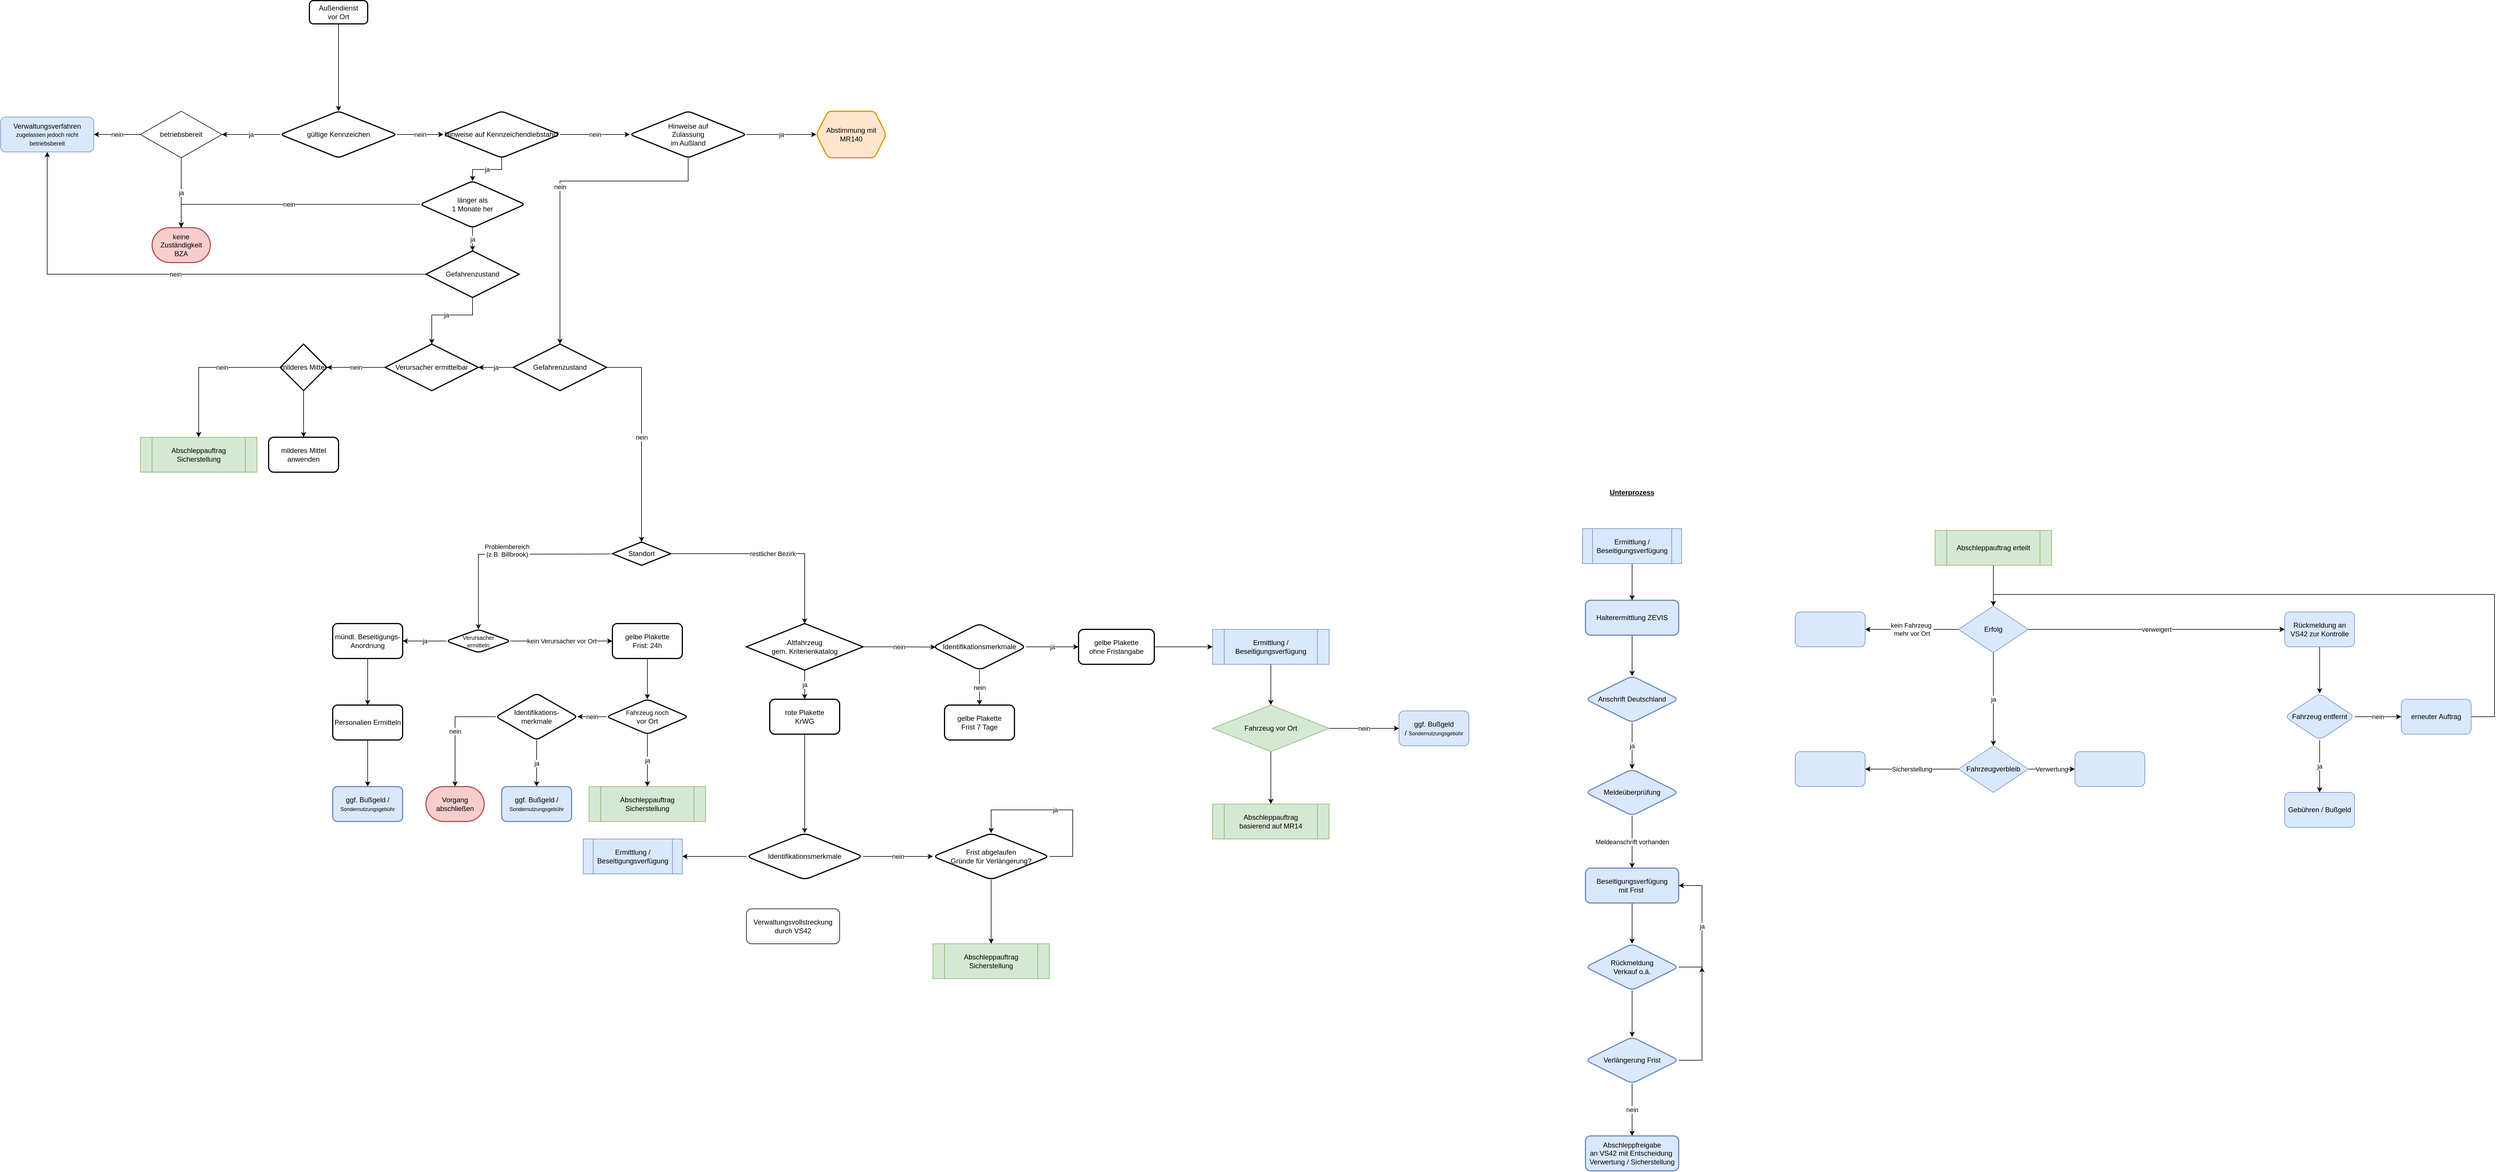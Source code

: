 <mxfile version="24.8.4">
  <diagram name="Seite-1" id="HveVZMX-7LfImhKmhp_b">
    <mxGraphModel dx="2552" dy="2386" grid="1" gridSize="10" guides="1" tooltips="1" connect="1" arrows="1" fold="1" page="1" pageScale="1" pageWidth="1169" pageHeight="1654" math="0" shadow="0">
      <root>
        <mxCell id="0" />
        <mxCell id="1" parent="0" />
        <mxCell id="gvst5AF2a0xxXVvo7113-15" value="restlicher Bezirk" style="edgeStyle=orthogonalEdgeStyle;rounded=0;orthogonalLoop=1;jettySize=auto;html=1;" parent="1" source="cveXAAd5tMvSlIGVYIJ7-2" target="gvst5AF2a0xxXVvo7113-14" edge="1">
          <mxGeometry relative="1" as="geometry" />
        </mxCell>
        <mxCell id="cveXAAd5tMvSlIGVYIJ7-2" value="Standort" style="strokeWidth=2;html=1;shape=mxgraph.flowchart.decision;whiteSpace=wrap;" parent="1" vertex="1">
          <mxGeometry x="690" y="820" width="100" height="40" as="geometry" />
        </mxCell>
        <mxCell id="cveXAAd5tMvSlIGVYIJ7-4" value="&#xa;&lt;div&gt;Problembereich&lt;/div&gt;&lt;div&gt;(z.B. Billbrook)&lt;br&gt;&lt;/div&gt;&#xa;&#xa;" style="endArrow=classic;html=1;rounded=0;exitX=-0.033;exitY=0.514;exitDx=0;exitDy=0;exitPerimeter=0;entryX=0.5;entryY=0;entryDx=0;entryDy=0;" parent="1" source="cveXAAd5tMvSlIGVYIJ7-2" target="aHFnWSv0snW7f39dgXMF-6" edge="1">
          <mxGeometry width="50" height="50" relative="1" as="geometry">
            <mxPoint x="500" y="910" as="sourcePoint" />
            <mxPoint x="460" y="870" as="targetPoint" />
            <Array as="points">
              <mxPoint x="460" y="841" />
            </Array>
          </mxGeometry>
        </mxCell>
        <mxCell id="aHFnWSv0snW7f39dgXMF-9" value="ja" style="edgeStyle=orthogonalEdgeStyle;rounded=0;orthogonalLoop=1;jettySize=auto;html=1;" parent="1" source="aHFnWSv0snW7f39dgXMF-6" target="aHFnWSv0snW7f39dgXMF-8" edge="1">
          <mxGeometry relative="1" as="geometry" />
        </mxCell>
        <mxCell id="aHFnWSv0snW7f39dgXMF-16" value="kein Verursacher vor Ort" style="edgeStyle=orthogonalEdgeStyle;rounded=0;orthogonalLoop=1;jettySize=auto;html=1;" parent="1" source="aHFnWSv0snW7f39dgXMF-6" target="aHFnWSv0snW7f39dgXMF-15" edge="1">
          <mxGeometry relative="1" as="geometry" />
        </mxCell>
        <mxCell id="aHFnWSv0snW7f39dgXMF-6" value="&lt;div style=&quot;line-height: 100%;&quot;&gt;&lt;font style=&quot;font-size: 10px;&quot;&gt;Verursacher&lt;/font&gt;&lt;/div&gt;&lt;div style=&quot;line-height: 100%;&quot;&gt;&lt;font style=&quot;font-size: 11px;&quot;&gt;&lt;font style=&quot;font-size: 10px;&quot;&gt;ermitteln&lt;/font&gt;&lt;br&gt;&lt;/font&gt;&lt;/div&gt;" style="rhombus;whiteSpace=wrap;html=1;rounded=1;arcSize=14;strokeWidth=2;" parent="1" vertex="1">
          <mxGeometry x="405" y="970" width="110" height="40" as="geometry" />
        </mxCell>
        <mxCell id="aHFnWSv0snW7f39dgXMF-11" value="" style="edgeStyle=orthogonalEdgeStyle;rounded=0;orthogonalLoop=1;jettySize=auto;html=1;" parent="1" source="aHFnWSv0snW7f39dgXMF-8" target="aHFnWSv0snW7f39dgXMF-10" edge="1">
          <mxGeometry relative="1" as="geometry" />
        </mxCell>
        <mxCell id="aHFnWSv0snW7f39dgXMF-8" value="&lt;div&gt;mündl. Beseitigungs-&lt;/div&gt;&lt;div&gt;Anordnung&lt;br&gt;&lt;/div&gt;" style="whiteSpace=wrap;html=1;rounded=1;arcSize=14;strokeWidth=2;" parent="1" vertex="1">
          <mxGeometry x="210" y="960" width="120" height="60" as="geometry" />
        </mxCell>
        <mxCell id="aHFnWSv0snW7f39dgXMF-13" value="" style="edgeStyle=orthogonalEdgeStyle;rounded=0;orthogonalLoop=1;jettySize=auto;html=1;" parent="1" source="aHFnWSv0snW7f39dgXMF-10" target="aHFnWSv0snW7f39dgXMF-12" edge="1">
          <mxGeometry relative="1" as="geometry" />
        </mxCell>
        <mxCell id="aHFnWSv0snW7f39dgXMF-10" value="Personalien Ermitteln" style="whiteSpace=wrap;html=1;rounded=1;arcSize=14;strokeWidth=2;" parent="1" vertex="1">
          <mxGeometry x="210" y="1100" width="120" height="60" as="geometry" />
        </mxCell>
        <mxCell id="aHFnWSv0snW7f39dgXMF-12" value="ggf. Bußgeld / &lt;font style=&quot;font-size: 9px;&quot;&gt;Sondernutzungsgebühr&lt;/font&gt;" style="whiteSpace=wrap;html=1;rounded=1;arcSize=14;strokeWidth=2;fillColor=#dae8fc;strokeColor=#6c8ebf;" parent="1" vertex="1">
          <mxGeometry x="210" y="1240" width="120" height="60" as="geometry" />
        </mxCell>
        <mxCell id="aHFnWSv0snW7f39dgXMF-18" value="" style="edgeStyle=orthogonalEdgeStyle;rounded=0;orthogonalLoop=1;jettySize=auto;html=1;" parent="1" source="aHFnWSv0snW7f39dgXMF-15" target="aHFnWSv0snW7f39dgXMF-17" edge="1">
          <mxGeometry relative="1" as="geometry" />
        </mxCell>
        <mxCell id="aHFnWSv0snW7f39dgXMF-15" value="&lt;div&gt;gelbe Plakette&lt;/div&gt;&lt;div&gt;Frist: 24h&lt;br&gt;&lt;/div&gt;" style="whiteSpace=wrap;html=1;rounded=1;arcSize=14;strokeWidth=2;" parent="1" vertex="1">
          <mxGeometry x="690" y="960" width="120" height="60" as="geometry" />
        </mxCell>
        <mxCell id="aHFnWSv0snW7f39dgXMF-22" value="&lt;div&gt;nein&lt;/div&gt;" style="edgeStyle=orthogonalEdgeStyle;rounded=0;orthogonalLoop=1;jettySize=auto;html=1;" parent="1" source="aHFnWSv0snW7f39dgXMF-17" target="aHFnWSv0snW7f39dgXMF-21" edge="1">
          <mxGeometry relative="1" as="geometry" />
        </mxCell>
        <mxCell id="aHFnWSv0snW7f39dgXMF-28" value="ja" style="edgeStyle=orthogonalEdgeStyle;rounded=0;orthogonalLoop=1;jettySize=auto;html=1;entryX=0.5;entryY=0;entryDx=0;entryDy=0;" parent="1" source="aHFnWSv0snW7f39dgXMF-17" target="0-Z-aFg5bhClTdzB51h3-74" edge="1">
          <mxGeometry relative="1" as="geometry">
            <mxPoint x="790" y="1220" as="targetPoint" />
          </mxGeometry>
        </mxCell>
        <mxCell id="aHFnWSv0snW7f39dgXMF-17" value="&lt;div&gt;&lt;font style=&quot;font-size: 11px;&quot;&gt;Fahrzeug noch&lt;/font&gt;&lt;/div&gt;vor Ort" style="rhombus;whiteSpace=wrap;html=1;rounded=1;arcSize=14;strokeWidth=2;" parent="1" vertex="1">
          <mxGeometry x="680" y="1090" width="140" height="60" as="geometry" />
        </mxCell>
        <mxCell id="aHFnWSv0snW7f39dgXMF-24" value="nein" style="edgeStyle=orthogonalEdgeStyle;rounded=0;orthogonalLoop=1;jettySize=auto;html=1;entryX=0.5;entryY=0;entryDx=0;entryDy=0;entryPerimeter=0;" parent="1" source="aHFnWSv0snW7f39dgXMF-21" target="aHFnWSv0snW7f39dgXMF-43" edge="1">
          <mxGeometry relative="1" as="geometry">
            <mxPoint x="420" y="1240.0" as="targetPoint" />
          </mxGeometry>
        </mxCell>
        <mxCell id="aHFnWSv0snW7f39dgXMF-26" value="ja" style="edgeStyle=orthogonalEdgeStyle;rounded=0;orthogonalLoop=1;jettySize=auto;html=1;" parent="1" source="aHFnWSv0snW7f39dgXMF-21" target="aHFnWSv0snW7f39dgXMF-25" edge="1">
          <mxGeometry relative="1" as="geometry" />
        </mxCell>
        <mxCell id="aHFnWSv0snW7f39dgXMF-21" value="&lt;div&gt;Identifikations-&lt;/div&gt;&lt;div&gt;merkmale&lt;/div&gt;" style="rhombus;whiteSpace=wrap;html=1;rounded=1;arcSize=14;strokeWidth=2;" parent="1" vertex="1">
          <mxGeometry x="490" y="1080" width="140" height="80" as="geometry" />
        </mxCell>
        <mxCell id="aHFnWSv0snW7f39dgXMF-25" value="ggf. Bußgeld / &lt;font style=&quot;font-size: 9px;&quot;&gt;Sondernutzungsgebühr&lt;/font&gt;" style="whiteSpace=wrap;html=1;rounded=1;arcSize=14;strokeWidth=2;fillColor=#dae8fc;strokeColor=#6c8ebf;" parent="1" vertex="1">
          <mxGeometry x="500" y="1240" width="120" height="60" as="geometry" />
        </mxCell>
        <mxCell id="aHFnWSv0snW7f39dgXMF-52" value="ja" style="edgeStyle=orthogonalEdgeStyle;rounded=0;orthogonalLoop=1;jettySize=auto;html=1;" parent="1" source="aHFnWSv0snW7f39dgXMF-29" target="aHFnWSv0snW7f39dgXMF-51" edge="1">
          <mxGeometry relative="1" as="geometry" />
        </mxCell>
        <mxCell id="aHFnWSv0snW7f39dgXMF-29" value="Gefahrenzustand" style="rhombus;whiteSpace=wrap;html=1;strokeWidth=2;" parent="1" vertex="1">
          <mxGeometry x="520" y="480" width="160" height="80" as="geometry" />
        </mxCell>
        <mxCell id="aHFnWSv0snW7f39dgXMF-31" value="nein" style="endArrow=classic;html=1;rounded=0;exitX=1;exitY=0.5;exitDx=0;exitDy=0;entryX=0.5;entryY=0;entryDx=0;entryDy=0;entryPerimeter=0;" parent="1" source="aHFnWSv0snW7f39dgXMF-29" target="cveXAAd5tMvSlIGVYIJ7-2" edge="1">
          <mxGeometry width="50" height="50" relative="1" as="geometry">
            <mxPoint x="430" y="640" as="sourcePoint" />
            <mxPoint x="480" y="590" as="targetPoint" />
            <Array as="points">
              <mxPoint x="740" y="520" />
            </Array>
          </mxGeometry>
        </mxCell>
        <mxCell id="aHFnWSv0snW7f39dgXMF-37" value="" style="edgeStyle=orthogonalEdgeStyle;rounded=0;orthogonalLoop=1;jettySize=auto;html=1;" parent="1" source="aHFnWSv0snW7f39dgXMF-34" target="aHFnWSv0snW7f39dgXMF-36" edge="1">
          <mxGeometry relative="1" as="geometry" />
        </mxCell>
        <mxCell id="aHFnWSv0snW7f39dgXMF-34" value="&lt;div&gt;Außendienst&lt;/div&gt;&lt;div&gt;vor Ort&lt;/div&gt;" style="rounded=1;whiteSpace=wrap;html=1;absoluteArcSize=1;arcSize=14;strokeWidth=2;" parent="1" vertex="1">
          <mxGeometry x="170" y="-110" width="100" height="40" as="geometry" />
        </mxCell>
        <mxCell id="aHFnWSv0snW7f39dgXMF-39" value="&lt;div&gt;nein&lt;/div&gt;" style="edgeStyle=orthogonalEdgeStyle;rounded=0;orthogonalLoop=1;jettySize=auto;html=1;" parent="1" source="aHFnWSv0snW7f39dgXMF-36" target="aHFnWSv0snW7f39dgXMF-38" edge="1">
          <mxGeometry relative="1" as="geometry" />
        </mxCell>
        <mxCell id="aHFnWSv0snW7f39dgXMF-36" value="gültige Kennzeichen" style="rhombus;whiteSpace=wrap;html=1;rounded=1;arcSize=14;strokeWidth=2;" parent="1" vertex="1">
          <mxGeometry x="120" y="80" width="200" height="80" as="geometry" />
        </mxCell>
        <mxCell id="aHFnWSv0snW7f39dgXMF-47" value="&lt;div&gt;nein&lt;/div&gt;" style="edgeStyle=orthogonalEdgeStyle;rounded=0;orthogonalLoop=1;jettySize=auto;html=1;" parent="1" source="aHFnWSv0snW7f39dgXMF-38" target="aHFnWSv0snW7f39dgXMF-46" edge="1">
          <mxGeometry relative="1" as="geometry" />
        </mxCell>
        <mxCell id="gvst5AF2a0xxXVvo7113-8" value="ja" style="edgeStyle=orthogonalEdgeStyle;rounded=0;orthogonalLoop=1;jettySize=auto;html=1;" parent="1" source="aHFnWSv0snW7f39dgXMF-38" target="gvst5AF2a0xxXVvo7113-7" edge="1">
          <mxGeometry relative="1" as="geometry" />
        </mxCell>
        <mxCell id="aHFnWSv0snW7f39dgXMF-38" value="Hinweise auf Kennzeichendiebstahl?" style="rhombus;whiteSpace=wrap;html=1;rounded=1;arcSize=14;strokeWidth=2;" parent="1" vertex="1">
          <mxGeometry x="400" y="80" width="200" height="80" as="geometry" />
        </mxCell>
        <mxCell id="aHFnWSv0snW7f39dgXMF-43" value="Vorgang abschließen" style="strokeWidth=2;html=1;shape=mxgraph.flowchart.terminator;whiteSpace=wrap;fillColor=#f8cecc;strokeColor=#b85450;" parent="1" vertex="1">
          <mxGeometry x="370" y="1240" width="100" height="60" as="geometry" />
        </mxCell>
        <mxCell id="aHFnWSv0snW7f39dgXMF-44" value="&lt;div&gt;ja&lt;/div&gt;" style="endArrow=classic;html=1;rounded=0;exitX=0;exitY=0.5;exitDx=0;exitDy=0;entryX=1;entryY=0.5;entryDx=0;entryDy=0;entryPerimeter=0;" parent="1" source="aHFnWSv0snW7f39dgXMF-36" edge="1">
          <mxGeometry width="50" height="50" relative="1" as="geometry">
            <mxPoint x="190" y="200" as="sourcePoint" />
            <mxPoint x="20" y="120" as="targetPoint" />
          </mxGeometry>
        </mxCell>
        <mxCell id="aHFnWSv0snW7f39dgXMF-50" value="ja" style="edgeStyle=orthogonalEdgeStyle;rounded=0;orthogonalLoop=1;jettySize=auto;html=1;" parent="1" source="aHFnWSv0snW7f39dgXMF-46" target="aHFnWSv0snW7f39dgXMF-49" edge="1">
          <mxGeometry relative="1" as="geometry" />
        </mxCell>
        <mxCell id="aHFnWSv0snW7f39dgXMF-46" value="&lt;div&gt;Hinweise auf&lt;/div&gt;&lt;div&gt;Zulassung&lt;/div&gt;&lt;div&gt;im Außland&lt;/div&gt;" style="rhombus;whiteSpace=wrap;html=1;rounded=1;arcSize=14;strokeWidth=2;" parent="1" vertex="1">
          <mxGeometry x="720" y="80" width="200" height="80" as="geometry" />
        </mxCell>
        <mxCell id="aHFnWSv0snW7f39dgXMF-48" value="nein" style="endArrow=classic;html=1;rounded=0;exitX=0.5;exitY=1;exitDx=0;exitDy=0;entryX=0.5;entryY=0;entryDx=0;entryDy=0;" parent="1" source="aHFnWSv0snW7f39dgXMF-46" target="aHFnWSv0snW7f39dgXMF-29" edge="1">
          <mxGeometry width="50" height="50" relative="1" as="geometry">
            <mxPoint x="700" y="200" as="sourcePoint" />
            <mxPoint x="750" y="150" as="targetPoint" />
            <Array as="points">
              <mxPoint x="820" y="200" />
              <mxPoint x="600" y="200" />
            </Array>
          </mxGeometry>
        </mxCell>
        <mxCell id="aHFnWSv0snW7f39dgXMF-49" value="&lt;div&gt;Abstimmung mit&lt;/div&gt;&lt;div&gt;MR140&lt;br&gt;&lt;/div&gt;" style="shape=hexagon;perimeter=hexagonPerimeter2;whiteSpace=wrap;html=1;fixedSize=1;rounded=1;arcSize=14;strokeWidth=2;fillColor=#ffe6cc;strokeColor=#d79b00;" parent="1" vertex="1">
          <mxGeometry x="1040" y="80" width="120" height="80" as="geometry" />
        </mxCell>
        <mxCell id="aHFnWSv0snW7f39dgXMF-54" value="nein" style="edgeStyle=orthogonalEdgeStyle;rounded=0;orthogonalLoop=1;jettySize=auto;html=1;" parent="1" source="aHFnWSv0snW7f39dgXMF-51" target="aHFnWSv0snW7f39dgXMF-53" edge="1">
          <mxGeometry relative="1" as="geometry" />
        </mxCell>
        <mxCell id="aHFnWSv0snW7f39dgXMF-51" value="Verursacher ermittelbar" style="rhombus;whiteSpace=wrap;html=1;strokeWidth=2;" parent="1" vertex="1">
          <mxGeometry x="300" y="480" width="160" height="80" as="geometry" />
        </mxCell>
        <mxCell id="aHFnWSv0snW7f39dgXMF-60" value="" style="edgeStyle=orthogonalEdgeStyle;rounded=0;orthogonalLoop=1;jettySize=auto;html=1;" parent="1" source="aHFnWSv0snW7f39dgXMF-53" target="aHFnWSv0snW7f39dgXMF-59" edge="1">
          <mxGeometry relative="1" as="geometry" />
        </mxCell>
        <mxCell id="aHFnWSv0snW7f39dgXMF-53" value="milderes Mittel" style="rhombus;whiteSpace=wrap;html=1;strokeWidth=2;" parent="1" vertex="1">
          <mxGeometry x="120" y="480" width="80" height="80" as="geometry" />
        </mxCell>
        <mxCell id="aHFnWSv0snW7f39dgXMF-59" value="milderes Mittel anwenden" style="whiteSpace=wrap;html=1;strokeWidth=2;rounded=1;" parent="1" vertex="1">
          <mxGeometry x="100" y="640" width="120" height="60" as="geometry" />
        </mxCell>
        <mxCell id="aHFnWSv0snW7f39dgXMF-61" value="nein" style="endArrow=classic;html=1;rounded=0;exitX=0;exitY=0.5;exitDx=0;exitDy=0;entryX=0.5;entryY=0;entryDx=0;entryDy=0;" parent="1" source="aHFnWSv0snW7f39dgXMF-53" target="0-Z-aFg5bhClTdzB51h3-75" edge="1">
          <mxGeometry x="-0.231" width="50" height="50" relative="1" as="geometry">
            <mxPoint x="400" y="590" as="sourcePoint" />
            <mxPoint x="10" y="640" as="targetPoint" />
            <Array as="points">
              <mxPoint x="-20" y="520" />
            </Array>
            <mxPoint as="offset" />
          </mxGeometry>
        </mxCell>
        <mxCell id="gvst5AF2a0xxXVvo7113-1" value="keine Zuständigkeit BZA" style="strokeWidth=2;html=1;shape=mxgraph.flowchart.terminator;whiteSpace=wrap;fillColor=#f8cecc;strokeColor=#b85450;" parent="1" vertex="1">
          <mxGeometry x="-100" y="280" width="100" height="60" as="geometry" />
        </mxCell>
        <mxCell id="gvst5AF2a0xxXVvo7113-6" value="nein" style="edgeStyle=orthogonalEdgeStyle;rounded=0;orthogonalLoop=1;jettySize=auto;html=1;" parent="1" source="gvst5AF2a0xxXVvo7113-2" target="gvst5AF2a0xxXVvo7113-5" edge="1">
          <mxGeometry relative="1" as="geometry" />
        </mxCell>
        <mxCell id="gvst5AF2a0xxXVvo7113-2" value="betriebsbereit" style="rhombus;whiteSpace=wrap;html=1;" parent="1" vertex="1">
          <mxGeometry x="-120" y="80" width="140" height="80" as="geometry" />
        </mxCell>
        <mxCell id="gvst5AF2a0xxXVvo7113-4" value="&lt;div&gt;ja&lt;/div&gt;" style="endArrow=classic;html=1;rounded=0;exitX=0.5;exitY=1;exitDx=0;exitDy=0;entryX=0.5;entryY=0;entryDx=0;entryDy=0;entryPerimeter=0;" parent="1" source="gvst5AF2a0xxXVvo7113-2" target="gvst5AF2a0xxXVvo7113-1" edge="1">
          <mxGeometry width="50" height="50" relative="1" as="geometry">
            <mxPoint x="-10" y="180" as="sourcePoint" />
            <mxPoint x="40" y="130" as="targetPoint" />
          </mxGeometry>
        </mxCell>
        <mxCell id="gvst5AF2a0xxXVvo7113-5" value="&lt;div&gt;Verwaltungsverfahren&lt;/div&gt;&lt;div&gt;&lt;font style=&quot;font-size: 10px;&quot;&gt;zugelassen jedoch nicht betriebsbereit&lt;/font&gt;&lt;br&gt;&lt;/div&gt;" style="whiteSpace=wrap;html=1;rounded=1;fillColor=#dae8fc;strokeColor=#6c8ebf;" parent="1" vertex="1">
          <mxGeometry x="-360" y="90" width="160" height="60" as="geometry" />
        </mxCell>
        <mxCell id="gvst5AF2a0xxXVvo7113-7" value="&lt;div&gt;länger als&lt;/div&gt;&lt;div&gt;1 Monate her&lt;/div&gt;" style="rhombus;whiteSpace=wrap;html=1;rounded=1;arcSize=14;strokeWidth=2;" parent="1" vertex="1">
          <mxGeometry x="360" y="200" width="180" height="80" as="geometry" />
        </mxCell>
        <mxCell id="gvst5AF2a0xxXVvo7113-9" value="nein" style="endArrow=classic;html=1;rounded=0;exitX=0;exitY=0.5;exitDx=0;exitDy=0;entryX=0.5;entryY=0;entryDx=0;entryDy=0;entryPerimeter=0;" parent="1" source="gvst5AF2a0xxXVvo7113-7" target="gvst5AF2a0xxXVvo7113-1" edge="1">
          <mxGeometry width="50" height="50" relative="1" as="geometry">
            <mxPoint x="-30" y="270" as="sourcePoint" />
            <mxPoint x="20" y="220" as="targetPoint" />
            <Array as="points">
              <mxPoint x="-50" y="240" />
            </Array>
          </mxGeometry>
        </mxCell>
        <mxCell id="gvst5AF2a0xxXVvo7113-10" value="Gefahrenzustand" style="rhombus;whiteSpace=wrap;html=1;strokeWidth=2;" parent="1" vertex="1">
          <mxGeometry x="370" y="320" width="160" height="80" as="geometry" />
        </mxCell>
        <mxCell id="gvst5AF2a0xxXVvo7113-11" value="ja" style="endArrow=classic;html=1;rounded=0;entryX=0.5;entryY=0;entryDx=0;entryDy=0;exitX=0.5;exitY=1;exitDx=0;exitDy=0;" parent="1" source="gvst5AF2a0xxXVvo7113-7" target="gvst5AF2a0xxXVvo7113-10" edge="1">
          <mxGeometry width="50" height="50" relative="1" as="geometry">
            <mxPoint x="250" y="360" as="sourcePoint" />
            <mxPoint x="300" y="310" as="targetPoint" />
          </mxGeometry>
        </mxCell>
        <mxCell id="gvst5AF2a0xxXVvo7113-12" value="ja" style="endArrow=classic;html=1;rounded=0;entryX=0.5;entryY=0;entryDx=0;entryDy=0;exitX=0.5;exitY=1;exitDx=0;exitDy=0;" parent="1" source="gvst5AF2a0xxXVvo7113-10" target="aHFnWSv0snW7f39dgXMF-51" edge="1">
          <mxGeometry width="50" height="50" relative="1" as="geometry">
            <mxPoint x="220" y="480" as="sourcePoint" />
            <mxPoint x="270" y="430" as="targetPoint" />
            <Array as="points">
              <mxPoint x="450" y="430" />
              <mxPoint x="380" y="430" />
            </Array>
          </mxGeometry>
        </mxCell>
        <mxCell id="gvst5AF2a0xxXVvo7113-13" value="nein" style="endArrow=classic;html=1;rounded=0;entryX=0.5;entryY=1;entryDx=0;entryDy=0;exitX=0;exitY=0.5;exitDx=0;exitDy=0;" parent="1" source="gvst5AF2a0xxXVvo7113-10" target="gvst5AF2a0xxXVvo7113-5" edge="1">
          <mxGeometry width="50" height="50" relative="1" as="geometry">
            <mxPoint x="30" y="350" as="sourcePoint" />
            <mxPoint x="80" y="300" as="targetPoint" />
            <Array as="points">
              <mxPoint x="-280" y="360" />
            </Array>
          </mxGeometry>
        </mxCell>
        <mxCell id="gvst5AF2a0xxXVvo7113-17" value="ja" style="edgeStyle=orthogonalEdgeStyle;rounded=0;orthogonalLoop=1;jettySize=auto;html=1;" parent="1" source="gvst5AF2a0xxXVvo7113-14" target="gvst5AF2a0xxXVvo7113-16" edge="1">
          <mxGeometry relative="1" as="geometry" />
        </mxCell>
        <mxCell id="gvst5AF2a0xxXVvo7113-40" value="nein" style="edgeStyle=orthogonalEdgeStyle;rounded=0;orthogonalLoop=1;jettySize=auto;html=1;entryX=0.03;entryY=0.506;entryDx=0;entryDy=0;entryPerimeter=0;" parent="1" source="gvst5AF2a0xxXVvo7113-14" target="gvst5AF2a0xxXVvo7113-41" edge="1">
          <mxGeometry relative="1" as="geometry">
            <mxPoint x="1240.0" y="1000.0" as="targetPoint" />
          </mxGeometry>
        </mxCell>
        <mxCell id="gvst5AF2a0xxXVvo7113-14" value="&lt;div&gt;Altfahrzeug&lt;/div&gt;&lt;div&gt;gem. Kriterienkatalog&lt;br&gt;&lt;/div&gt;" style="rhombus;whiteSpace=wrap;html=1;strokeWidth=2;" parent="1" vertex="1">
          <mxGeometry x="920" y="960" width="200" height="80" as="geometry" />
        </mxCell>
        <mxCell id="gvst5AF2a0xxXVvo7113-19" value="" style="edgeStyle=orthogonalEdgeStyle;rounded=0;orthogonalLoop=1;jettySize=auto;html=1;" parent="1" source="gvst5AF2a0xxXVvo7113-16" target="gvst5AF2a0xxXVvo7113-18" edge="1">
          <mxGeometry relative="1" as="geometry" />
        </mxCell>
        <mxCell id="gvst5AF2a0xxXVvo7113-16" value="&lt;div&gt;rote Plakette&lt;/div&gt;&lt;div&gt;KrWG&lt;br&gt;&lt;/div&gt;" style="rounded=1;whiteSpace=wrap;html=1;strokeWidth=2;" parent="1" vertex="1">
          <mxGeometry x="960" y="1090" width="120" height="60" as="geometry" />
        </mxCell>
        <mxCell id="gvst5AF2a0xxXVvo7113-29" value="nein" style="edgeStyle=orthogonalEdgeStyle;rounded=0;orthogonalLoop=1;jettySize=auto;html=1;" parent="1" source="gvst5AF2a0xxXVvo7113-18" target="gvst5AF2a0xxXVvo7113-28" edge="1">
          <mxGeometry relative="1" as="geometry" />
        </mxCell>
        <mxCell id="gvst5AF2a0xxXVvo7113-18" value="Identifikationsmerkmale" style="rhombus;whiteSpace=wrap;html=1;rounded=1;strokeWidth=2;" parent="1" vertex="1">
          <mxGeometry x="920" y="1320" width="200" height="80" as="geometry" />
        </mxCell>
        <mxCell id="gvst5AF2a0xxXVvo7113-27" value="Verwaltungsvollstreckung durch VS42" style="rounded=1;whiteSpace=wrap;html=1;" parent="1" vertex="1">
          <mxGeometry x="920" y="1450" width="160" height="60" as="geometry" />
        </mxCell>
        <mxCell id="gvst5AF2a0xxXVvo7113-32" value="" style="edgeStyle=orthogonalEdgeStyle;rounded=0;orthogonalLoop=1;jettySize=auto;html=1;entryX=0.5;entryY=0;entryDx=0;entryDy=0;" parent="1" source="gvst5AF2a0xxXVvo7113-28" target="0-Z-aFg5bhClTdzB51h3-73" edge="1">
          <mxGeometry relative="1" as="geometry">
            <mxPoint x="1340" y="1490" as="targetPoint" />
          </mxGeometry>
        </mxCell>
        <mxCell id="gvst5AF2a0xxXVvo7113-28" value="&lt;div&gt;Frist abgelaufen&lt;/div&gt;&lt;div&gt;Gründe für Verlängerung?&lt;br&gt;&lt;/div&gt;" style="rhombus;whiteSpace=wrap;html=1;rounded=1;strokeWidth=2;" parent="1" vertex="1">
          <mxGeometry x="1240" y="1320" width="200" height="80" as="geometry" />
        </mxCell>
        <mxCell id="gvst5AF2a0xxXVvo7113-30" value="ja" style="endArrow=classic;html=1;rounded=0;exitX=1;exitY=0.5;exitDx=0;exitDy=0;entryX=0.5;entryY=0;entryDx=0;entryDy=0;" parent="1" source="gvst5AF2a0xxXVvo7113-28" target="gvst5AF2a0xxXVvo7113-28" edge="1">
          <mxGeometry width="50" height="50" relative="1" as="geometry">
            <mxPoint x="1310" y="1350" as="sourcePoint" />
            <mxPoint x="1360" y="1300" as="targetPoint" />
            <Array as="points">
              <mxPoint x="1480" y="1360" />
              <mxPoint x="1480" y="1280" />
              <mxPoint x="1340" y="1280" />
            </Array>
          </mxGeometry>
        </mxCell>
        <mxCell id="gvst5AF2a0xxXVvo7113-44" value="nein" style="edgeStyle=orthogonalEdgeStyle;rounded=0;orthogonalLoop=1;jettySize=auto;html=1;" parent="1" source="gvst5AF2a0xxXVvo7113-41" target="gvst5AF2a0xxXVvo7113-43" edge="1">
          <mxGeometry relative="1" as="geometry" />
        </mxCell>
        <mxCell id="gvst5AF2a0xxXVvo7113-46" value="ja" style="edgeStyle=orthogonalEdgeStyle;rounded=0;orthogonalLoop=1;jettySize=auto;html=1;" parent="1" source="gvst5AF2a0xxXVvo7113-41" target="gvst5AF2a0xxXVvo7113-45" edge="1">
          <mxGeometry relative="1" as="geometry" />
        </mxCell>
        <mxCell id="gvst5AF2a0xxXVvo7113-41" value="Identifikationsmerkmale" style="rhombus;whiteSpace=wrap;html=1;rounded=1;strokeWidth=2;" parent="1" vertex="1">
          <mxGeometry x="1240" y="960" width="160" height="80" as="geometry" />
        </mxCell>
        <mxCell id="gvst5AF2a0xxXVvo7113-43" value="&lt;div&gt;gelbe Plakette&lt;/div&gt;&lt;div&gt;Frist 7 Tage&lt;br&gt;&lt;/div&gt;" style="rounded=1;whiteSpace=wrap;html=1;strokeWidth=2;" parent="1" vertex="1">
          <mxGeometry x="1260" y="1100" width="120" height="60" as="geometry" />
        </mxCell>
        <mxCell id="0-Z-aFg5bhClTdzB51h3-4" value="" style="edgeStyle=orthogonalEdgeStyle;rounded=0;orthogonalLoop=1;jettySize=auto;html=1;entryX=0;entryY=0.5;entryDx=0;entryDy=0;" edge="1" parent="1" source="gvst5AF2a0xxXVvo7113-45" target="0-Z-aFg5bhClTdzB51h3-33">
          <mxGeometry relative="1" as="geometry">
            <mxPoint x="1690" y="950" as="targetPoint" />
          </mxGeometry>
        </mxCell>
        <mxCell id="gvst5AF2a0xxXVvo7113-45" value="&lt;div&gt;gelbe Plakette&lt;/div&gt;&lt;div&gt;ohne Fristangabe&lt;br&gt;&lt;/div&gt;" style="rounded=1;whiteSpace=wrap;html=1;strokeWidth=2;" parent="1" vertex="1">
          <mxGeometry x="1490" y="970" width="130" height="60" as="geometry" />
        </mxCell>
        <mxCell id="0-Z-aFg5bhClTdzB51h3-10" value="" style="edgeStyle=orthogonalEdgeStyle;rounded=0;orthogonalLoop=1;jettySize=auto;html=1;exitX=0.5;exitY=1;exitDx=0;exitDy=0;" edge="1" parent="1" source="0-Z-aFg5bhClTdzB51h3-34" target="0-Z-aFg5bhClTdzB51h3-9">
          <mxGeometry relative="1" as="geometry">
            <mxPoint x="2440" y="880" as="sourcePoint" />
          </mxGeometry>
        </mxCell>
        <mxCell id="0-Z-aFg5bhClTdzB51h3-7" value="&lt;u&gt;&lt;b&gt;Unterprozess&lt;/b&gt;&lt;/u&gt;" style="text;html=1;align=center;verticalAlign=middle;whiteSpace=wrap;rounded=0;" vertex="1" parent="1">
          <mxGeometry x="2360" y="720" width="160" height="30" as="geometry" />
        </mxCell>
        <mxCell id="0-Z-aFg5bhClTdzB51h3-12" value="" style="edgeStyle=orthogonalEdgeStyle;rounded=0;orthogonalLoop=1;jettySize=auto;html=1;" edge="1" parent="1" source="0-Z-aFg5bhClTdzB51h3-9" target="0-Z-aFg5bhClTdzB51h3-11">
          <mxGeometry relative="1" as="geometry" />
        </mxCell>
        <mxCell id="0-Z-aFg5bhClTdzB51h3-9" value="Halterermittlung ZEVIS" style="rounded=1;whiteSpace=wrap;html=1;fillColor=#dae8fc;strokeColor=#6c8ebf;strokeWidth=2;" vertex="1" parent="1">
          <mxGeometry x="2360" y="920" width="160" height="60" as="geometry" />
        </mxCell>
        <mxCell id="0-Z-aFg5bhClTdzB51h3-14" value="ja" style="edgeStyle=orthogonalEdgeStyle;rounded=0;orthogonalLoop=1;jettySize=auto;html=1;" edge="1" parent="1" source="0-Z-aFg5bhClTdzB51h3-11" target="0-Z-aFg5bhClTdzB51h3-13">
          <mxGeometry relative="1" as="geometry" />
        </mxCell>
        <mxCell id="0-Z-aFg5bhClTdzB51h3-11" value="Anschrift Deutschland" style="rhombus;whiteSpace=wrap;html=1;fillColor=#dae8fc;strokeColor=#6c8ebf;rounded=1;strokeWidth=2;" vertex="1" parent="1">
          <mxGeometry x="2360" y="1050" width="160" height="80" as="geometry" />
        </mxCell>
        <mxCell id="0-Z-aFg5bhClTdzB51h3-16" value="Meldeanschrift vorhanden" style="edgeStyle=orthogonalEdgeStyle;rounded=0;orthogonalLoop=1;jettySize=auto;html=1;" edge="1" parent="1" source="0-Z-aFg5bhClTdzB51h3-13" target="0-Z-aFg5bhClTdzB51h3-15">
          <mxGeometry relative="1" as="geometry" />
        </mxCell>
        <mxCell id="0-Z-aFg5bhClTdzB51h3-13" value="Meldeüberprüfung" style="rhombus;whiteSpace=wrap;html=1;fillColor=#dae8fc;strokeColor=#6c8ebf;rounded=1;strokeWidth=2;" vertex="1" parent="1">
          <mxGeometry x="2360" y="1210" width="160" height="80" as="geometry" />
        </mxCell>
        <mxCell id="0-Z-aFg5bhClTdzB51h3-18" value="" style="edgeStyle=orthogonalEdgeStyle;rounded=0;orthogonalLoop=1;jettySize=auto;html=1;" edge="1" parent="1" source="0-Z-aFg5bhClTdzB51h3-15" target="0-Z-aFg5bhClTdzB51h3-17">
          <mxGeometry relative="1" as="geometry" />
        </mxCell>
        <mxCell id="0-Z-aFg5bhClTdzB51h3-15" value="Beseitigungsverfügung&lt;div&gt;mit Frist&amp;nbsp;&lt;/div&gt;" style="whiteSpace=wrap;html=1;fillColor=#dae8fc;strokeColor=#6c8ebf;rounded=1;strokeWidth=2;" vertex="1" parent="1">
          <mxGeometry x="2360" y="1380" width="160" height="60" as="geometry" />
        </mxCell>
        <mxCell id="0-Z-aFg5bhClTdzB51h3-21" value="" style="edgeStyle=orthogonalEdgeStyle;rounded=0;orthogonalLoop=1;jettySize=auto;html=1;" edge="1" parent="1" source="0-Z-aFg5bhClTdzB51h3-17" target="0-Z-aFg5bhClTdzB51h3-20">
          <mxGeometry relative="1" as="geometry" />
        </mxCell>
        <mxCell id="0-Z-aFg5bhClTdzB51h3-17" value="Rückmeldung&lt;div&gt;Verkauf o.ä.&lt;/div&gt;" style="rhombus;whiteSpace=wrap;html=1;fillColor=#dae8fc;strokeColor=#6c8ebf;rounded=1;strokeWidth=2;" vertex="1" parent="1">
          <mxGeometry x="2360" y="1510" width="160" height="80" as="geometry" />
        </mxCell>
        <mxCell id="0-Z-aFg5bhClTdzB51h3-19" value="ja" style="endArrow=classic;html=1;rounded=0;entryX=1;entryY=0.5;entryDx=0;entryDy=0;exitX=1;exitY=0.5;exitDx=0;exitDy=0;" edge="1" parent="1" source="0-Z-aFg5bhClTdzB51h3-17" target="0-Z-aFg5bhClTdzB51h3-15">
          <mxGeometry width="50" height="50" relative="1" as="geometry">
            <mxPoint x="2550" y="1560" as="sourcePoint" />
            <mxPoint x="2580" y="1440" as="targetPoint" />
            <Array as="points">
              <mxPoint x="2560" y="1550" />
              <mxPoint x="2560" y="1410" />
            </Array>
          </mxGeometry>
        </mxCell>
        <mxCell id="0-Z-aFg5bhClTdzB51h3-25" value="nein" style="edgeStyle=orthogonalEdgeStyle;rounded=0;orthogonalLoop=1;jettySize=auto;html=1;" edge="1" parent="1" source="0-Z-aFg5bhClTdzB51h3-20" target="0-Z-aFg5bhClTdzB51h3-24">
          <mxGeometry relative="1" as="geometry" />
        </mxCell>
        <mxCell id="0-Z-aFg5bhClTdzB51h3-20" value="Verlängerung Frist" style="rhombus;whiteSpace=wrap;html=1;fillColor=#dae8fc;strokeColor=#6c8ebf;rounded=1;strokeWidth=2;" vertex="1" parent="1">
          <mxGeometry x="2360" y="1670" width="160" height="80" as="geometry" />
        </mxCell>
        <mxCell id="0-Z-aFg5bhClTdzB51h3-24" value="Abschleppfreigabe&lt;div&gt;an VS42 mit Entscheidung&amp;nbsp;&lt;/div&gt;&lt;div&gt;Verwertung / Sicherstellung&lt;/div&gt;" style="rounded=1;whiteSpace=wrap;html=1;fillColor=#dae8fc;strokeColor=#6c8ebf;strokeWidth=2;" vertex="1" parent="1">
          <mxGeometry x="2360" y="1840" width="160" height="60" as="geometry" />
        </mxCell>
        <mxCell id="0-Z-aFg5bhClTdzB51h3-26" value="" style="endArrow=classic;html=1;rounded=0;exitX=1;exitY=0.5;exitDx=0;exitDy=0;" edge="1" parent="1" source="0-Z-aFg5bhClTdzB51h3-20">
          <mxGeometry width="50" height="50" relative="1" as="geometry">
            <mxPoint x="2590" y="1620" as="sourcePoint" />
            <mxPoint x="2560" y="1550" as="targetPoint" />
            <Array as="points">
              <mxPoint x="2560" y="1710" />
            </Array>
          </mxGeometry>
        </mxCell>
        <mxCell id="0-Z-aFg5bhClTdzB51h3-28" value="Ermittlung / Beseitigungsverfügung" style="shape=process;whiteSpace=wrap;html=1;backgroundOutline=1;fillColor=#dae8fc;strokeColor=#6c8ebf;" vertex="1" parent="1">
          <mxGeometry x="640" y="1330" width="170" height="60" as="geometry" />
        </mxCell>
        <mxCell id="0-Z-aFg5bhClTdzB51h3-31" value="" style="endArrow=classic;html=1;rounded=0;exitX=0;exitY=0.5;exitDx=0;exitDy=0;entryX=1;entryY=0.5;entryDx=0;entryDy=0;" edge="1" parent="1" source="gvst5AF2a0xxXVvo7113-18" target="0-Z-aFg5bhClTdzB51h3-28">
          <mxGeometry width="50" height="50" relative="1" as="geometry">
            <mxPoint x="800" y="1480" as="sourcePoint" />
            <mxPoint x="850" y="1430" as="targetPoint" />
          </mxGeometry>
        </mxCell>
        <mxCell id="0-Z-aFg5bhClTdzB51h3-38" value="" style="edgeStyle=orthogonalEdgeStyle;rounded=0;orthogonalLoop=1;jettySize=auto;html=1;" edge="1" parent="1" source="0-Z-aFg5bhClTdzB51h3-33" target="0-Z-aFg5bhClTdzB51h3-37">
          <mxGeometry relative="1" as="geometry" />
        </mxCell>
        <mxCell id="0-Z-aFg5bhClTdzB51h3-33" value="Ermittlung / Beseitigungsverfügung" style="shape=process;whiteSpace=wrap;html=1;backgroundOutline=1;fillColor=#dae8fc;strokeColor=#6c8ebf;" vertex="1" parent="1">
          <mxGeometry x="1720" y="970" width="200" height="60" as="geometry" />
        </mxCell>
        <mxCell id="0-Z-aFg5bhClTdzB51h3-34" value="Ermittlung / Beseitigungsverfügung" style="shape=process;whiteSpace=wrap;html=1;backgroundOutline=1;fillColor=#dae8fc;strokeColor=#6c8ebf;" vertex="1" parent="1">
          <mxGeometry x="2355" y="797" width="170" height="60" as="geometry" />
        </mxCell>
        <mxCell id="0-Z-aFg5bhClTdzB51h3-40" value="nein" style="edgeStyle=orthogonalEdgeStyle;rounded=0;orthogonalLoop=1;jettySize=auto;html=1;" edge="1" parent="1" source="0-Z-aFg5bhClTdzB51h3-37" target="0-Z-aFg5bhClTdzB51h3-39">
          <mxGeometry relative="1" as="geometry" />
        </mxCell>
        <mxCell id="0-Z-aFg5bhClTdzB51h3-44" value="" style="edgeStyle=orthogonalEdgeStyle;rounded=0;orthogonalLoop=1;jettySize=auto;html=1;" edge="1" parent="1" source="0-Z-aFg5bhClTdzB51h3-37" target="0-Z-aFg5bhClTdzB51h3-43">
          <mxGeometry relative="1" as="geometry" />
        </mxCell>
        <mxCell id="0-Z-aFg5bhClTdzB51h3-37" value="Fahrzeug vor Ort" style="rhombus;whiteSpace=wrap;html=1;fillColor=#d5e8d4;strokeColor=#82b366;" vertex="1" parent="1">
          <mxGeometry x="1720" y="1100" width="200" height="80" as="geometry" />
        </mxCell>
        <mxCell id="0-Z-aFg5bhClTdzB51h3-39" value="ggf. Bußgeld /&amp;nbsp;&lt;font style=&quot;font-size: 9px;&quot;&gt;Sondernutzungsgebühr&lt;/font&gt;" style="rounded=1;whiteSpace=wrap;html=1;fillColor=#dae8fc;strokeColor=#6c8ebf;" vertex="1" parent="1">
          <mxGeometry x="2040" y="1110" width="120" height="60" as="geometry" />
        </mxCell>
        <mxCell id="0-Z-aFg5bhClTdzB51h3-43" value="Abschleppauftrag&lt;div&gt;basierend auf MR14&lt;/div&gt;" style="shape=process;whiteSpace=wrap;html=1;backgroundOutline=1;fillColor=#d5e8d4;strokeColor=#82b366;" vertex="1" parent="1">
          <mxGeometry x="1720" y="1270" width="200" height="60" as="geometry" />
        </mxCell>
        <mxCell id="0-Z-aFg5bhClTdzB51h3-47" value="" style="edgeStyle=orthogonalEdgeStyle;rounded=0;orthogonalLoop=1;jettySize=auto;html=1;" edge="1" parent="1" source="0-Z-aFg5bhClTdzB51h3-45" target="0-Z-aFg5bhClTdzB51h3-46">
          <mxGeometry relative="1" as="geometry" />
        </mxCell>
        <mxCell id="0-Z-aFg5bhClTdzB51h3-45" value="Abschleppauftrag erteilt" style="shape=process;whiteSpace=wrap;html=1;backgroundOutline=1;fillColor=#d5e8d4;strokeColor=#82b366;" vertex="1" parent="1">
          <mxGeometry x="2960" y="800" width="200" height="60" as="geometry" />
        </mxCell>
        <mxCell id="0-Z-aFg5bhClTdzB51h3-51" value="verweigert" style="edgeStyle=orthogonalEdgeStyle;rounded=0;orthogonalLoop=1;jettySize=auto;html=1;" edge="1" parent="1" source="0-Z-aFg5bhClTdzB51h3-46" target="0-Z-aFg5bhClTdzB51h3-50">
          <mxGeometry relative="1" as="geometry" />
        </mxCell>
        <mxCell id="0-Z-aFg5bhClTdzB51h3-57" value="ja" style="edgeStyle=orthogonalEdgeStyle;rounded=0;orthogonalLoop=1;jettySize=auto;html=1;" edge="1" parent="1" source="0-Z-aFg5bhClTdzB51h3-46" target="0-Z-aFg5bhClTdzB51h3-56">
          <mxGeometry relative="1" as="geometry" />
        </mxCell>
        <mxCell id="0-Z-aFg5bhClTdzB51h3-69" value="kein Fahrzeug&amp;nbsp;&lt;div&gt;mehr vor Ort&lt;/div&gt;" style="edgeStyle=orthogonalEdgeStyle;rounded=0;orthogonalLoop=1;jettySize=auto;html=1;" edge="1" parent="1" source="0-Z-aFg5bhClTdzB51h3-46" target="0-Z-aFg5bhClTdzB51h3-68">
          <mxGeometry relative="1" as="geometry" />
        </mxCell>
        <mxCell id="0-Z-aFg5bhClTdzB51h3-46" value="Erfolg" style="rhombus;whiteSpace=wrap;html=1;fillColor=#dae8fc;strokeColor=#6c8ebf;" vertex="1" parent="1">
          <mxGeometry x="3000" y="930" width="120" height="80" as="geometry" />
        </mxCell>
        <mxCell id="0-Z-aFg5bhClTdzB51h3-53" value="" style="edgeStyle=orthogonalEdgeStyle;rounded=0;orthogonalLoop=1;jettySize=auto;html=1;" edge="1" parent="1" source="0-Z-aFg5bhClTdzB51h3-50" target="0-Z-aFg5bhClTdzB51h3-52">
          <mxGeometry relative="1" as="geometry" />
        </mxCell>
        <mxCell id="0-Z-aFg5bhClTdzB51h3-50" value="Rückmeldung an&lt;div&gt;VS42 zur Kontrolle&lt;/div&gt;" style="rounded=1;whiteSpace=wrap;html=1;fillColor=#dae8fc;strokeColor=#6c8ebf;" vertex="1" parent="1">
          <mxGeometry x="3560" y="940" width="120" height="60" as="geometry" />
        </mxCell>
        <mxCell id="0-Z-aFg5bhClTdzB51h3-63" value="nein" style="edgeStyle=orthogonalEdgeStyle;rounded=0;orthogonalLoop=1;jettySize=auto;html=1;" edge="1" parent="1" source="0-Z-aFg5bhClTdzB51h3-52" target="0-Z-aFg5bhClTdzB51h3-62">
          <mxGeometry relative="1" as="geometry" />
        </mxCell>
        <mxCell id="0-Z-aFg5bhClTdzB51h3-65" value="ja" style="edgeStyle=orthogonalEdgeStyle;rounded=0;orthogonalLoop=1;jettySize=auto;html=1;" edge="1" parent="1" source="0-Z-aFg5bhClTdzB51h3-52" target="0-Z-aFg5bhClTdzB51h3-64">
          <mxGeometry relative="1" as="geometry" />
        </mxCell>
        <mxCell id="0-Z-aFg5bhClTdzB51h3-52" value="Fahrzeug entfernt" style="rhombus;whiteSpace=wrap;html=1;fillColor=#dae8fc;strokeColor=#6c8ebf;rounded=1;" vertex="1" parent="1">
          <mxGeometry x="3560" y="1080" width="120" height="80" as="geometry" />
        </mxCell>
        <mxCell id="0-Z-aFg5bhClTdzB51h3-59" value="Sicherstellung" style="edgeStyle=orthogonalEdgeStyle;rounded=0;orthogonalLoop=1;jettySize=auto;html=1;" edge="1" parent="1" source="0-Z-aFg5bhClTdzB51h3-56" target="0-Z-aFg5bhClTdzB51h3-58">
          <mxGeometry relative="1" as="geometry" />
        </mxCell>
        <mxCell id="0-Z-aFg5bhClTdzB51h3-61" value="Verwertung" style="edgeStyle=orthogonalEdgeStyle;rounded=0;orthogonalLoop=1;jettySize=auto;html=1;" edge="1" parent="1" source="0-Z-aFg5bhClTdzB51h3-56" target="0-Z-aFg5bhClTdzB51h3-60">
          <mxGeometry relative="1" as="geometry" />
        </mxCell>
        <mxCell id="0-Z-aFg5bhClTdzB51h3-56" value="Fahrzeugverbleib" style="rhombus;whiteSpace=wrap;html=1;fillColor=#dae8fc;strokeColor=#6c8ebf;" vertex="1" parent="1">
          <mxGeometry x="3000" y="1170" width="120" height="80" as="geometry" />
        </mxCell>
        <mxCell id="0-Z-aFg5bhClTdzB51h3-58" value="" style="rounded=1;whiteSpace=wrap;html=1;fillColor=#dae8fc;strokeColor=#6c8ebf;" vertex="1" parent="1">
          <mxGeometry x="2720" y="1180" width="120" height="60" as="geometry" />
        </mxCell>
        <mxCell id="0-Z-aFg5bhClTdzB51h3-60" value="" style="rounded=1;whiteSpace=wrap;html=1;fillColor=#dae8fc;strokeColor=#6c8ebf;" vertex="1" parent="1">
          <mxGeometry x="3200" y="1180" width="120" height="60" as="geometry" />
        </mxCell>
        <mxCell id="0-Z-aFg5bhClTdzB51h3-67" value="" style="edgeStyle=orthogonalEdgeStyle;rounded=0;orthogonalLoop=1;jettySize=auto;html=1;entryX=0.5;entryY=0;entryDx=0;entryDy=0;" edge="1" parent="1" source="0-Z-aFg5bhClTdzB51h3-62" target="0-Z-aFg5bhClTdzB51h3-46">
          <mxGeometry relative="1" as="geometry">
            <mxPoint x="3420" y="1240" as="targetPoint" />
            <Array as="points">
              <mxPoint x="3920" y="1120" />
              <mxPoint x="3920" y="910" />
              <mxPoint x="3060" y="910" />
            </Array>
          </mxGeometry>
        </mxCell>
        <mxCell id="0-Z-aFg5bhClTdzB51h3-62" value="erneuter Auftrag" style="whiteSpace=wrap;html=1;fillColor=#dae8fc;strokeColor=#6c8ebf;rounded=1;" vertex="1" parent="1">
          <mxGeometry x="3760" y="1090" width="120" height="60" as="geometry" />
        </mxCell>
        <mxCell id="0-Z-aFg5bhClTdzB51h3-64" value="Gebühren / Bußgeld" style="whiteSpace=wrap;html=1;fillColor=#dae8fc;strokeColor=#6c8ebf;rounded=1;" vertex="1" parent="1">
          <mxGeometry x="3560" y="1250" width="120" height="60" as="geometry" />
        </mxCell>
        <mxCell id="0-Z-aFg5bhClTdzB51h3-68" value="" style="rounded=1;whiteSpace=wrap;html=1;fillColor=#dae8fc;strokeColor=#6c8ebf;" vertex="1" parent="1">
          <mxGeometry x="2720" y="940" width="120" height="60" as="geometry" />
        </mxCell>
        <mxCell id="0-Z-aFg5bhClTdzB51h3-73" value="Abschleppauftrag&lt;div&gt;Sicherstellung&lt;/div&gt;" style="shape=process;whiteSpace=wrap;html=1;backgroundOutline=1;fillColor=#d5e8d4;strokeColor=#82b366;" vertex="1" parent="1">
          <mxGeometry x="1240" y="1510" width="200" height="60" as="geometry" />
        </mxCell>
        <mxCell id="0-Z-aFg5bhClTdzB51h3-74" value="Abschleppauftrag&lt;div&gt;Sicherstellung&lt;/div&gt;" style="shape=process;whiteSpace=wrap;html=1;backgroundOutline=1;fillColor=#d5e8d4;strokeColor=#82b366;" vertex="1" parent="1">
          <mxGeometry x="650" y="1240" width="200" height="60" as="geometry" />
        </mxCell>
        <mxCell id="0-Z-aFg5bhClTdzB51h3-75" value="Abschleppauftrag&lt;div&gt;Sicherstellung&lt;/div&gt;" style="shape=process;whiteSpace=wrap;html=1;backgroundOutline=1;fillColor=#d5e8d4;strokeColor=#82b366;" vertex="1" parent="1">
          <mxGeometry x="-120" y="640" width="200" height="60" as="geometry" />
        </mxCell>
      </root>
    </mxGraphModel>
  </diagram>
</mxfile>
